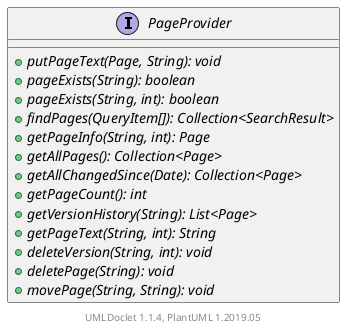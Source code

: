 @startuml

    interface PageProvider [[PageProvider.html]] {
        {abstract} +putPageText(Page, String): void
        {abstract} +pageExists(String): boolean
        {abstract} +pageExists(String, int): boolean
        {abstract} +findPages(QueryItem[]): Collection<SearchResult>
        {abstract} +getPageInfo(String, int): Page
        {abstract} +getAllPages(): Collection<Page>
        {abstract} +getAllChangedSince(Date): Collection<Page>
        {abstract} +getPageCount(): int
        {abstract} +getVersionHistory(String): List<Page>
        {abstract} +getPageText(String, int): String
        {abstract} +deleteVersion(String, int): void
        {abstract} +deletePage(String): void
        {abstract} +movePage(String, String): void
    }


    center footer UMLDoclet 1.1.4, PlantUML 1.2019.05
@enduml
